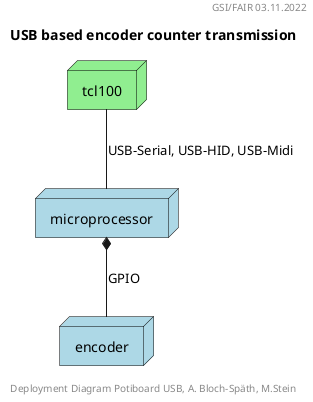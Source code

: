 @startuml

header GSI/FAIR 03.11.2022
footer Deployment Diagram Potiboard USB, A. Bloch-Späth, M.Stein
title USB based encoder counter transmission

' legend top right
'   ARM-based MC Teensy 4.1 (Arduino) or STM32
' endlegend

node tcl100 #lightgreen;line:black;text:black
node microprocessor #lightblue;line:black;text:black
node encoder #lightblue;line:black;text:black
microprocessor *-- encoder : GPIO
tcl100 -- microprocessor : USB-Serial, USB-HID, USB-Midi
' tcl100 -- microprocessor : Network, e.g. Socket or ZeroMQ
@enduml
